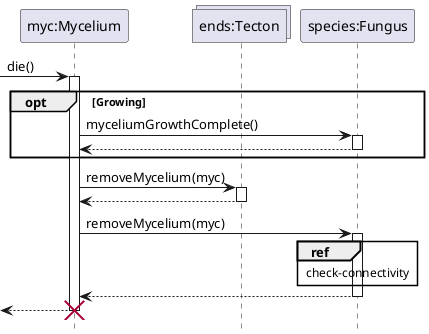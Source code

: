 @startuml Mycelium/mycelium-death
hide footbox

participant "myc:Mycelium" as mycelium
collections "ends:Tecton" as location
participant "species:Fungus" as fungus

-> mycelium : die()
activate mycelium

opt Growing
    mycelium -> fungus : myceliumGrowthComplete()
    activate fungus
    return
end

mycelium -> location : removeMycelium(myc)
activate location
return


mycelium -> fungus : removeMycelium(myc)
activate fungus
ref over fungus
    check-connectivity
end ref
return

return
destroy mycelium

@enduml